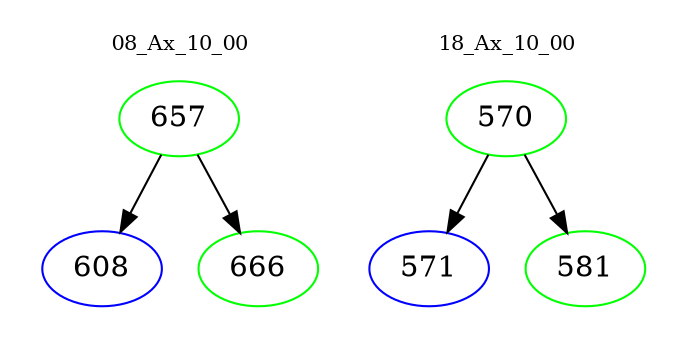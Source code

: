 digraph{
subgraph cluster_0 {
color = white
label = "08_Ax_10_00";
fontsize=10;
T0_657 [label="657", color="green"]
T0_657 -> T0_608 [color="black"]
T0_608 [label="608", color="blue"]
T0_657 -> T0_666 [color="black"]
T0_666 [label="666", color="green"]
}
subgraph cluster_1 {
color = white
label = "18_Ax_10_00";
fontsize=10;
T1_570 [label="570", color="green"]
T1_570 -> T1_571 [color="black"]
T1_571 [label="571", color="blue"]
T1_570 -> T1_581 [color="black"]
T1_581 [label="581", color="green"]
}
}
